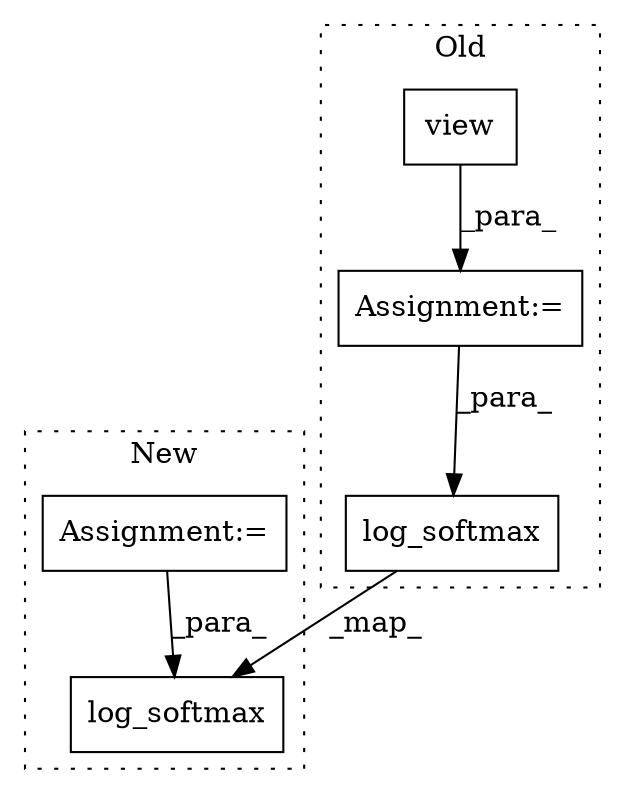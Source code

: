 digraph G {
subgraph cluster0 {
1 [label="log_softmax" a="32" s="622,647" l="12,1" shape="box"];
4 [label="Assignment:=" a="7" s="540" l="1" shape="box"];
5 [label="view" a="32" s="552,565" l="5,1" shape="box"];
label = "Old";
style="dotted";
}
subgraph cluster1 {
2 [label="log_softmax" a="32" s="534,555" l="12,1" shape="box"];
3 [label="Assignment:=" a="7" s="464" l="1" shape="box"];
label = "New";
style="dotted";
}
1 -> 2 [label="_map_"];
3 -> 2 [label="_para_"];
4 -> 1 [label="_para_"];
5 -> 4 [label="_para_"];
}